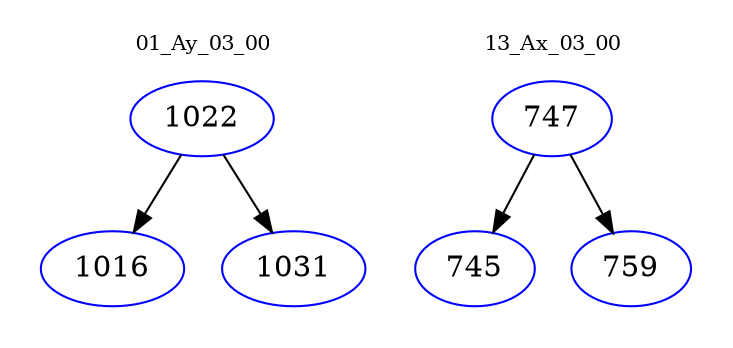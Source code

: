 digraph{
subgraph cluster_0 {
color = white
label = "01_Ay_03_00";
fontsize=10;
T0_1022 [label="1022", color="blue"]
T0_1022 -> T0_1016 [color="black"]
T0_1016 [label="1016", color="blue"]
T0_1022 -> T0_1031 [color="black"]
T0_1031 [label="1031", color="blue"]
}
subgraph cluster_1 {
color = white
label = "13_Ax_03_00";
fontsize=10;
T1_747 [label="747", color="blue"]
T1_747 -> T1_745 [color="black"]
T1_745 [label="745", color="blue"]
T1_747 -> T1_759 [color="black"]
T1_759 [label="759", color="blue"]
}
}
